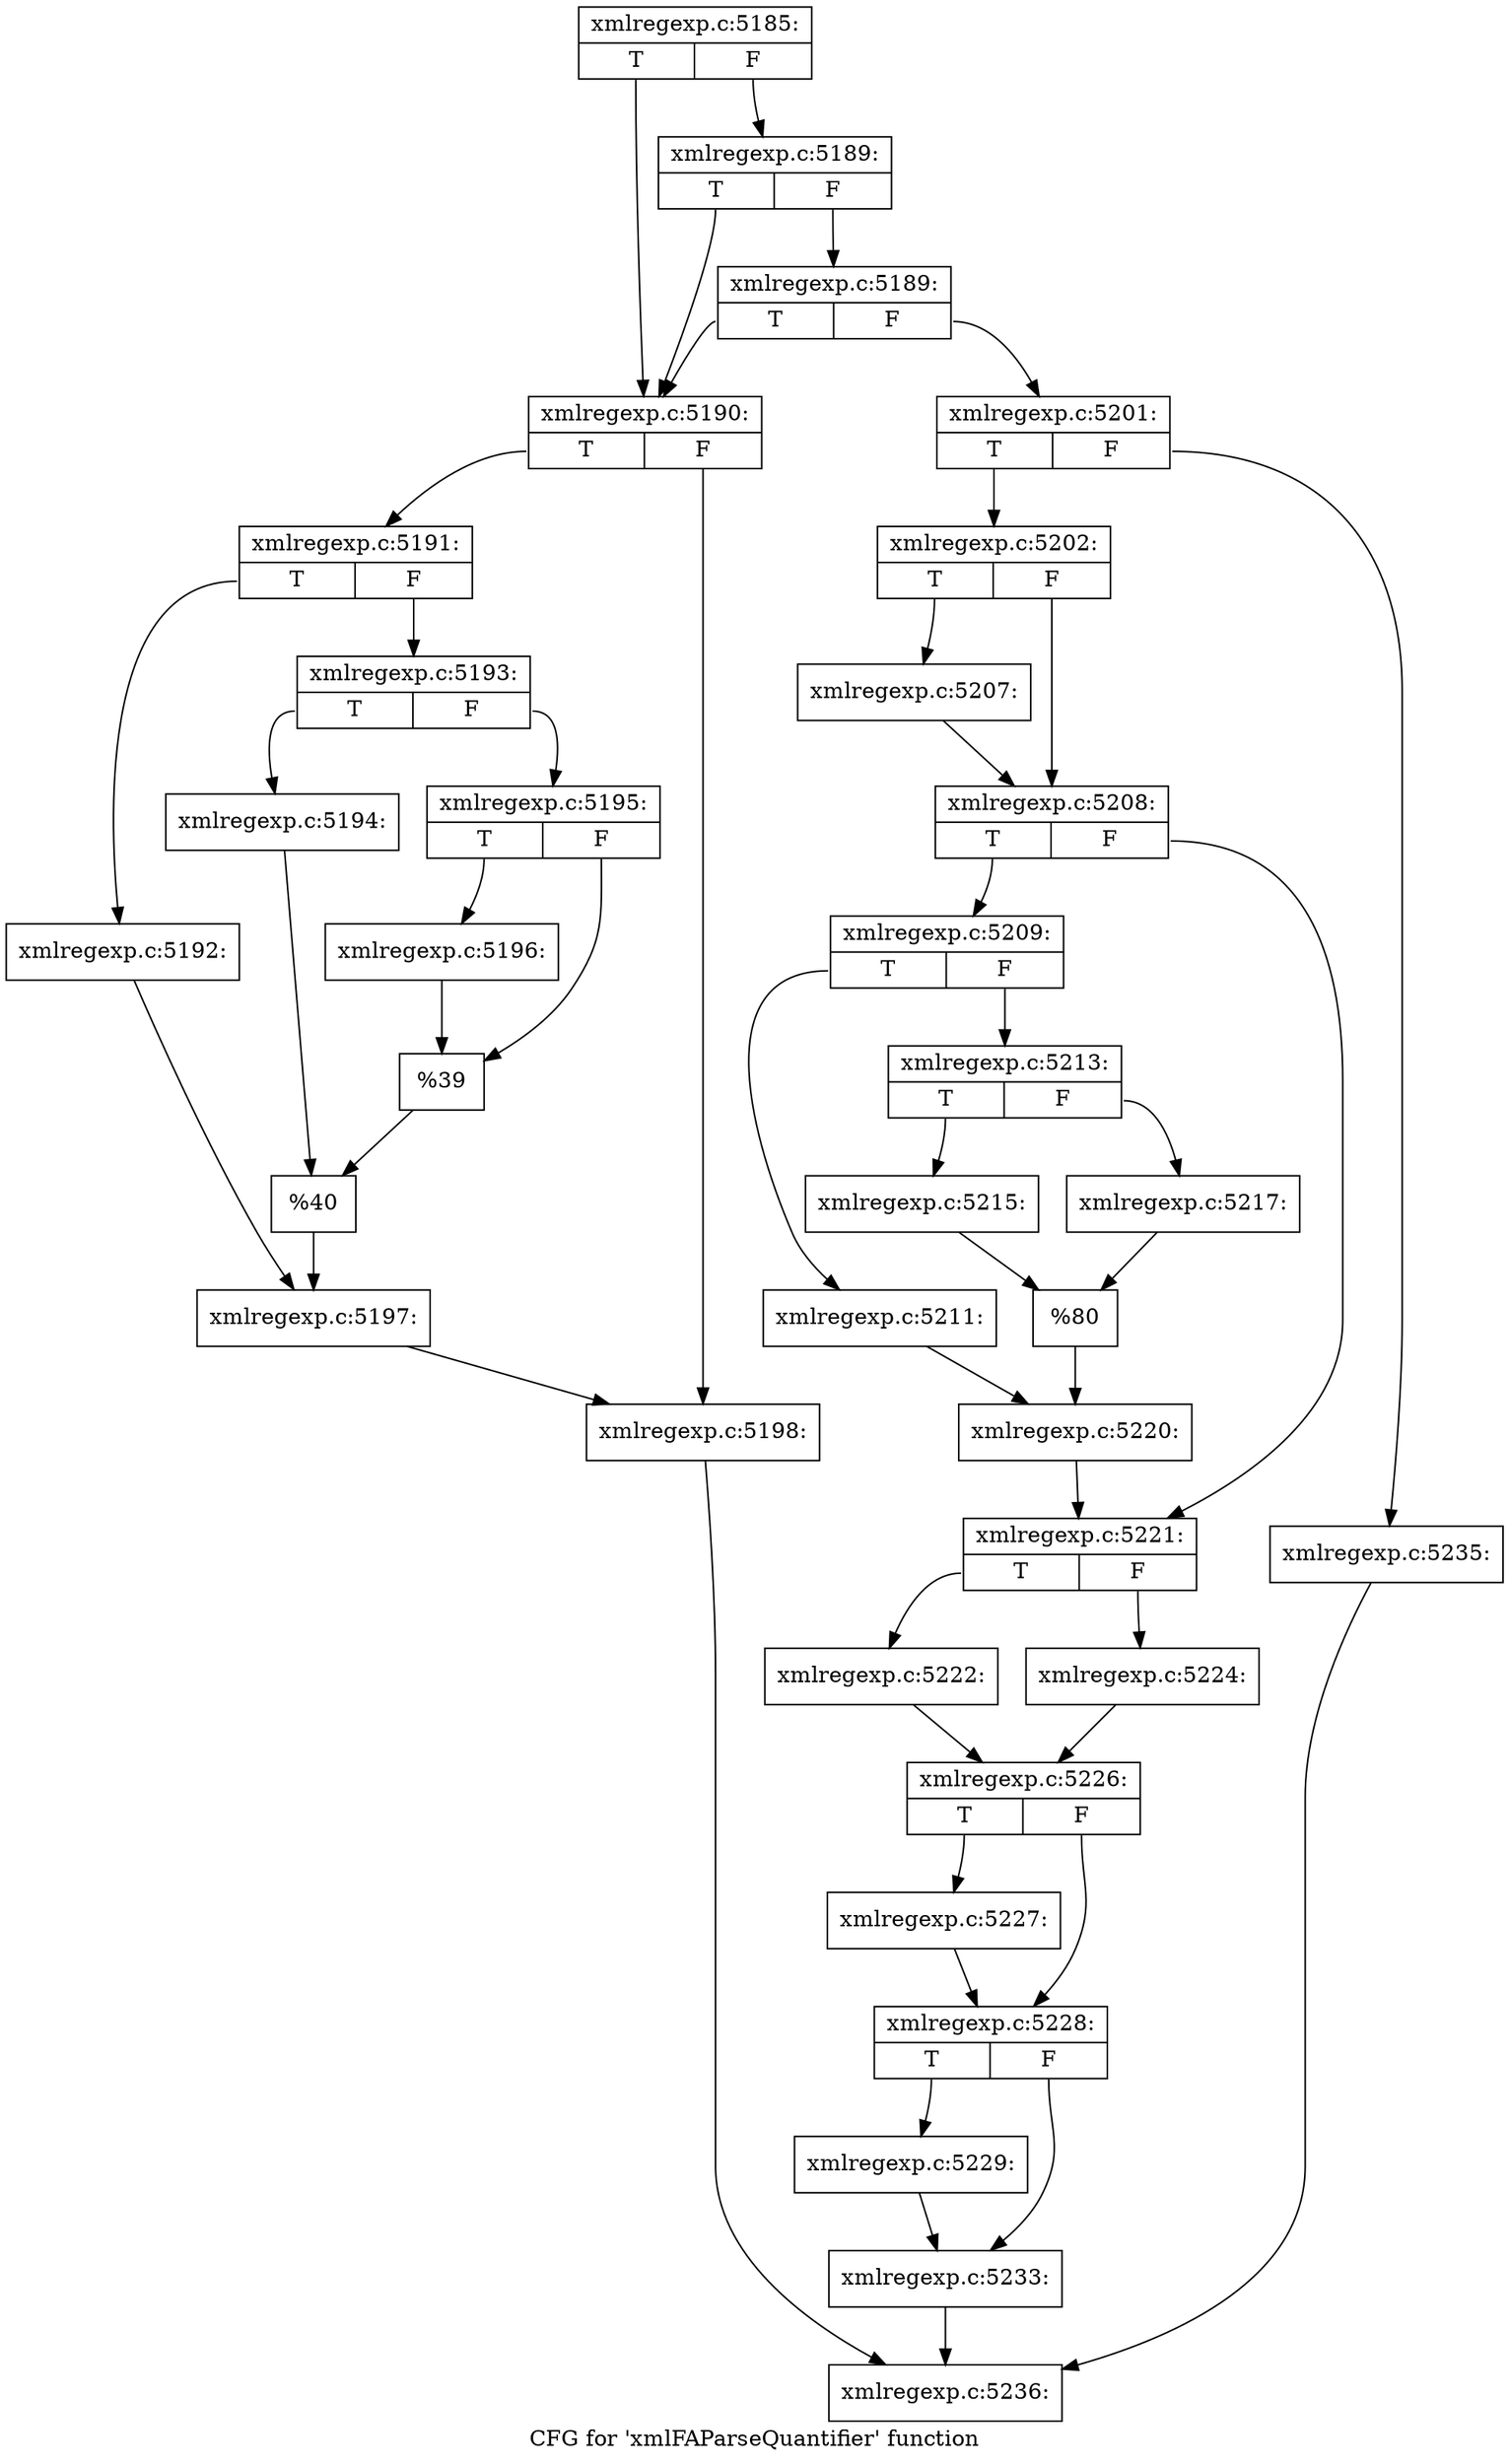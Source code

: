 digraph "CFG for 'xmlFAParseQuantifier' function" {
	label="CFG for 'xmlFAParseQuantifier' function";

	Node0x3a7b680 [shape=record,label="{xmlregexp.c:5185:|{<s0>T|<s1>F}}"];
	Node0x3a7b680:s0 -> Node0x3b82ba0;
	Node0x3a7b680:s1 -> Node0x3b82cc0;
	Node0x3b82cc0 [shape=record,label="{xmlregexp.c:5189:|{<s0>T|<s1>F}}"];
	Node0x3b82cc0:s0 -> Node0x3b82ba0;
	Node0x3b82cc0:s1 -> Node0x3b82c40;
	Node0x3b82c40 [shape=record,label="{xmlregexp.c:5189:|{<s0>T|<s1>F}}"];
	Node0x3b82c40:s0 -> Node0x3b82ba0;
	Node0x3b82c40:s1 -> Node0x3b82bf0;
	Node0x3b82ba0 [shape=record,label="{xmlregexp.c:5190:|{<s0>T|<s1>F}}"];
	Node0x3b82ba0:s0 -> Node0x3b834b0;
	Node0x3b82ba0:s1 -> Node0x3b83500;
	Node0x3b834b0 [shape=record,label="{xmlregexp.c:5191:|{<s0>T|<s1>F}}"];
	Node0x3b834b0:s0 -> Node0x3b83a00;
	Node0x3b834b0:s1 -> Node0x3b83aa0;
	Node0x3b83a00 [shape=record,label="{xmlregexp.c:5192:}"];
	Node0x3b83a00 -> Node0x3b83a50;
	Node0x3b83aa0 [shape=record,label="{xmlregexp.c:5193:|{<s0>T|<s1>F}}"];
	Node0x3b83aa0:s0 -> Node0x3b84100;
	Node0x3b83aa0:s1 -> Node0x3b841a0;
	Node0x3b84100 [shape=record,label="{xmlregexp.c:5194:}"];
	Node0x3b84100 -> Node0x3b84150;
	Node0x3b841a0 [shape=record,label="{xmlregexp.c:5195:|{<s0>T|<s1>F}}"];
	Node0x3b841a0:s0 -> Node0x3b84860;
	Node0x3b841a0:s1 -> Node0x3b848b0;
	Node0x3b84860 [shape=record,label="{xmlregexp.c:5196:}"];
	Node0x3b84860 -> Node0x3b848b0;
	Node0x3b848b0 [shape=record,label="{%39}"];
	Node0x3b848b0 -> Node0x3b84150;
	Node0x3b84150 [shape=record,label="{%40}"];
	Node0x3b84150 -> Node0x3b83a50;
	Node0x3b83a50 [shape=record,label="{xmlregexp.c:5197:}"];
	Node0x3b83a50 -> Node0x3b83500;
	Node0x3b83500 [shape=record,label="{xmlregexp.c:5198:}"];
	Node0x3b83500 -> Node0x3b2c200;
	Node0x3b82bf0 [shape=record,label="{xmlregexp.c:5201:|{<s0>T|<s1>F}}"];
	Node0x3b82bf0:s0 -> Node0x3b85680;
	Node0x3b82bf0:s1 -> Node0x3b856d0;
	Node0x3b85680 [shape=record,label="{xmlregexp.c:5202:|{<s0>T|<s1>F}}"];
	Node0x3b85680:s0 -> Node0x3b86b30;
	Node0x3b85680:s1 -> Node0x3b86ec0;
	Node0x3b86b30 [shape=record,label="{xmlregexp.c:5207:}"];
	Node0x3b86b30 -> Node0x3b86ec0;
	Node0x3b86ec0 [shape=record,label="{xmlregexp.c:5208:|{<s0>T|<s1>F}}"];
	Node0x3b86ec0:s0 -> Node0x3b871c0;
	Node0x3b86ec0:s1 -> Node0x3b87210;
	Node0x3b871c0 [shape=record,label="{xmlregexp.c:5209:|{<s0>T|<s1>F}}"];
	Node0x3b871c0:s0 -> Node0x3b87830;
	Node0x3b871c0:s1 -> Node0x3b878d0;
	Node0x3b87830 [shape=record,label="{xmlregexp.c:5211:}"];
	Node0x3b87830 -> Node0x3b87880;
	Node0x3b878d0 [shape=record,label="{xmlregexp.c:5213:|{<s0>T|<s1>F}}"];
	Node0x3b878d0:s0 -> Node0x3b88110;
	Node0x3b878d0:s1 -> Node0x3b881b0;
	Node0x3b88110 [shape=record,label="{xmlregexp.c:5215:}"];
	Node0x3b88110 -> Node0x3b88160;
	Node0x3b881b0 [shape=record,label="{xmlregexp.c:5217:}"];
	Node0x3b881b0 -> Node0x3b88160;
	Node0x3b88160 [shape=record,label="{%80}"];
	Node0x3b88160 -> Node0x3b87880;
	Node0x3b87880 [shape=record,label="{xmlregexp.c:5220:}"];
	Node0x3b87880 -> Node0x3b87210;
	Node0x3b87210 [shape=record,label="{xmlregexp.c:5221:|{<s0>T|<s1>F}}"];
	Node0x3b87210:s0 -> Node0x3b88d40;
	Node0x3b87210:s1 -> Node0x3b88de0;
	Node0x3b88d40 [shape=record,label="{xmlregexp.c:5222:}"];
	Node0x3b88d40 -> Node0x3b88d90;
	Node0x3b88de0 [shape=record,label="{xmlregexp.c:5224:}"];
	Node0x3b88de0 -> Node0x3b88d90;
	Node0x3b88d90 [shape=record,label="{xmlregexp.c:5226:|{<s0>T|<s1>F}}"];
	Node0x3b88d90:s0 -> Node0x3b89ae0;
	Node0x3b88d90:s1 -> Node0x3b89b30;
	Node0x3b89ae0 [shape=record,label="{xmlregexp.c:5227:}"];
	Node0x3b89ae0 -> Node0x3b89b30;
	Node0x3b89b30 [shape=record,label="{xmlregexp.c:5228:|{<s0>T|<s1>F}}"];
	Node0x3b89b30:s0 -> Node0x3b89fe0;
	Node0x3b89b30:s1 -> Node0x3b8a030;
	Node0x3b89fe0 [shape=record,label="{xmlregexp.c:5229:}"];
	Node0x3b89fe0 -> Node0x3b8a030;
	Node0x3b8a030 [shape=record,label="{xmlregexp.c:5233:}"];
	Node0x3b8a030 -> Node0x3b2c200;
	Node0x3b856d0 [shape=record,label="{xmlregexp.c:5235:}"];
	Node0x3b856d0 -> Node0x3b2c200;
	Node0x3b2c200 [shape=record,label="{xmlregexp.c:5236:}"];
}
